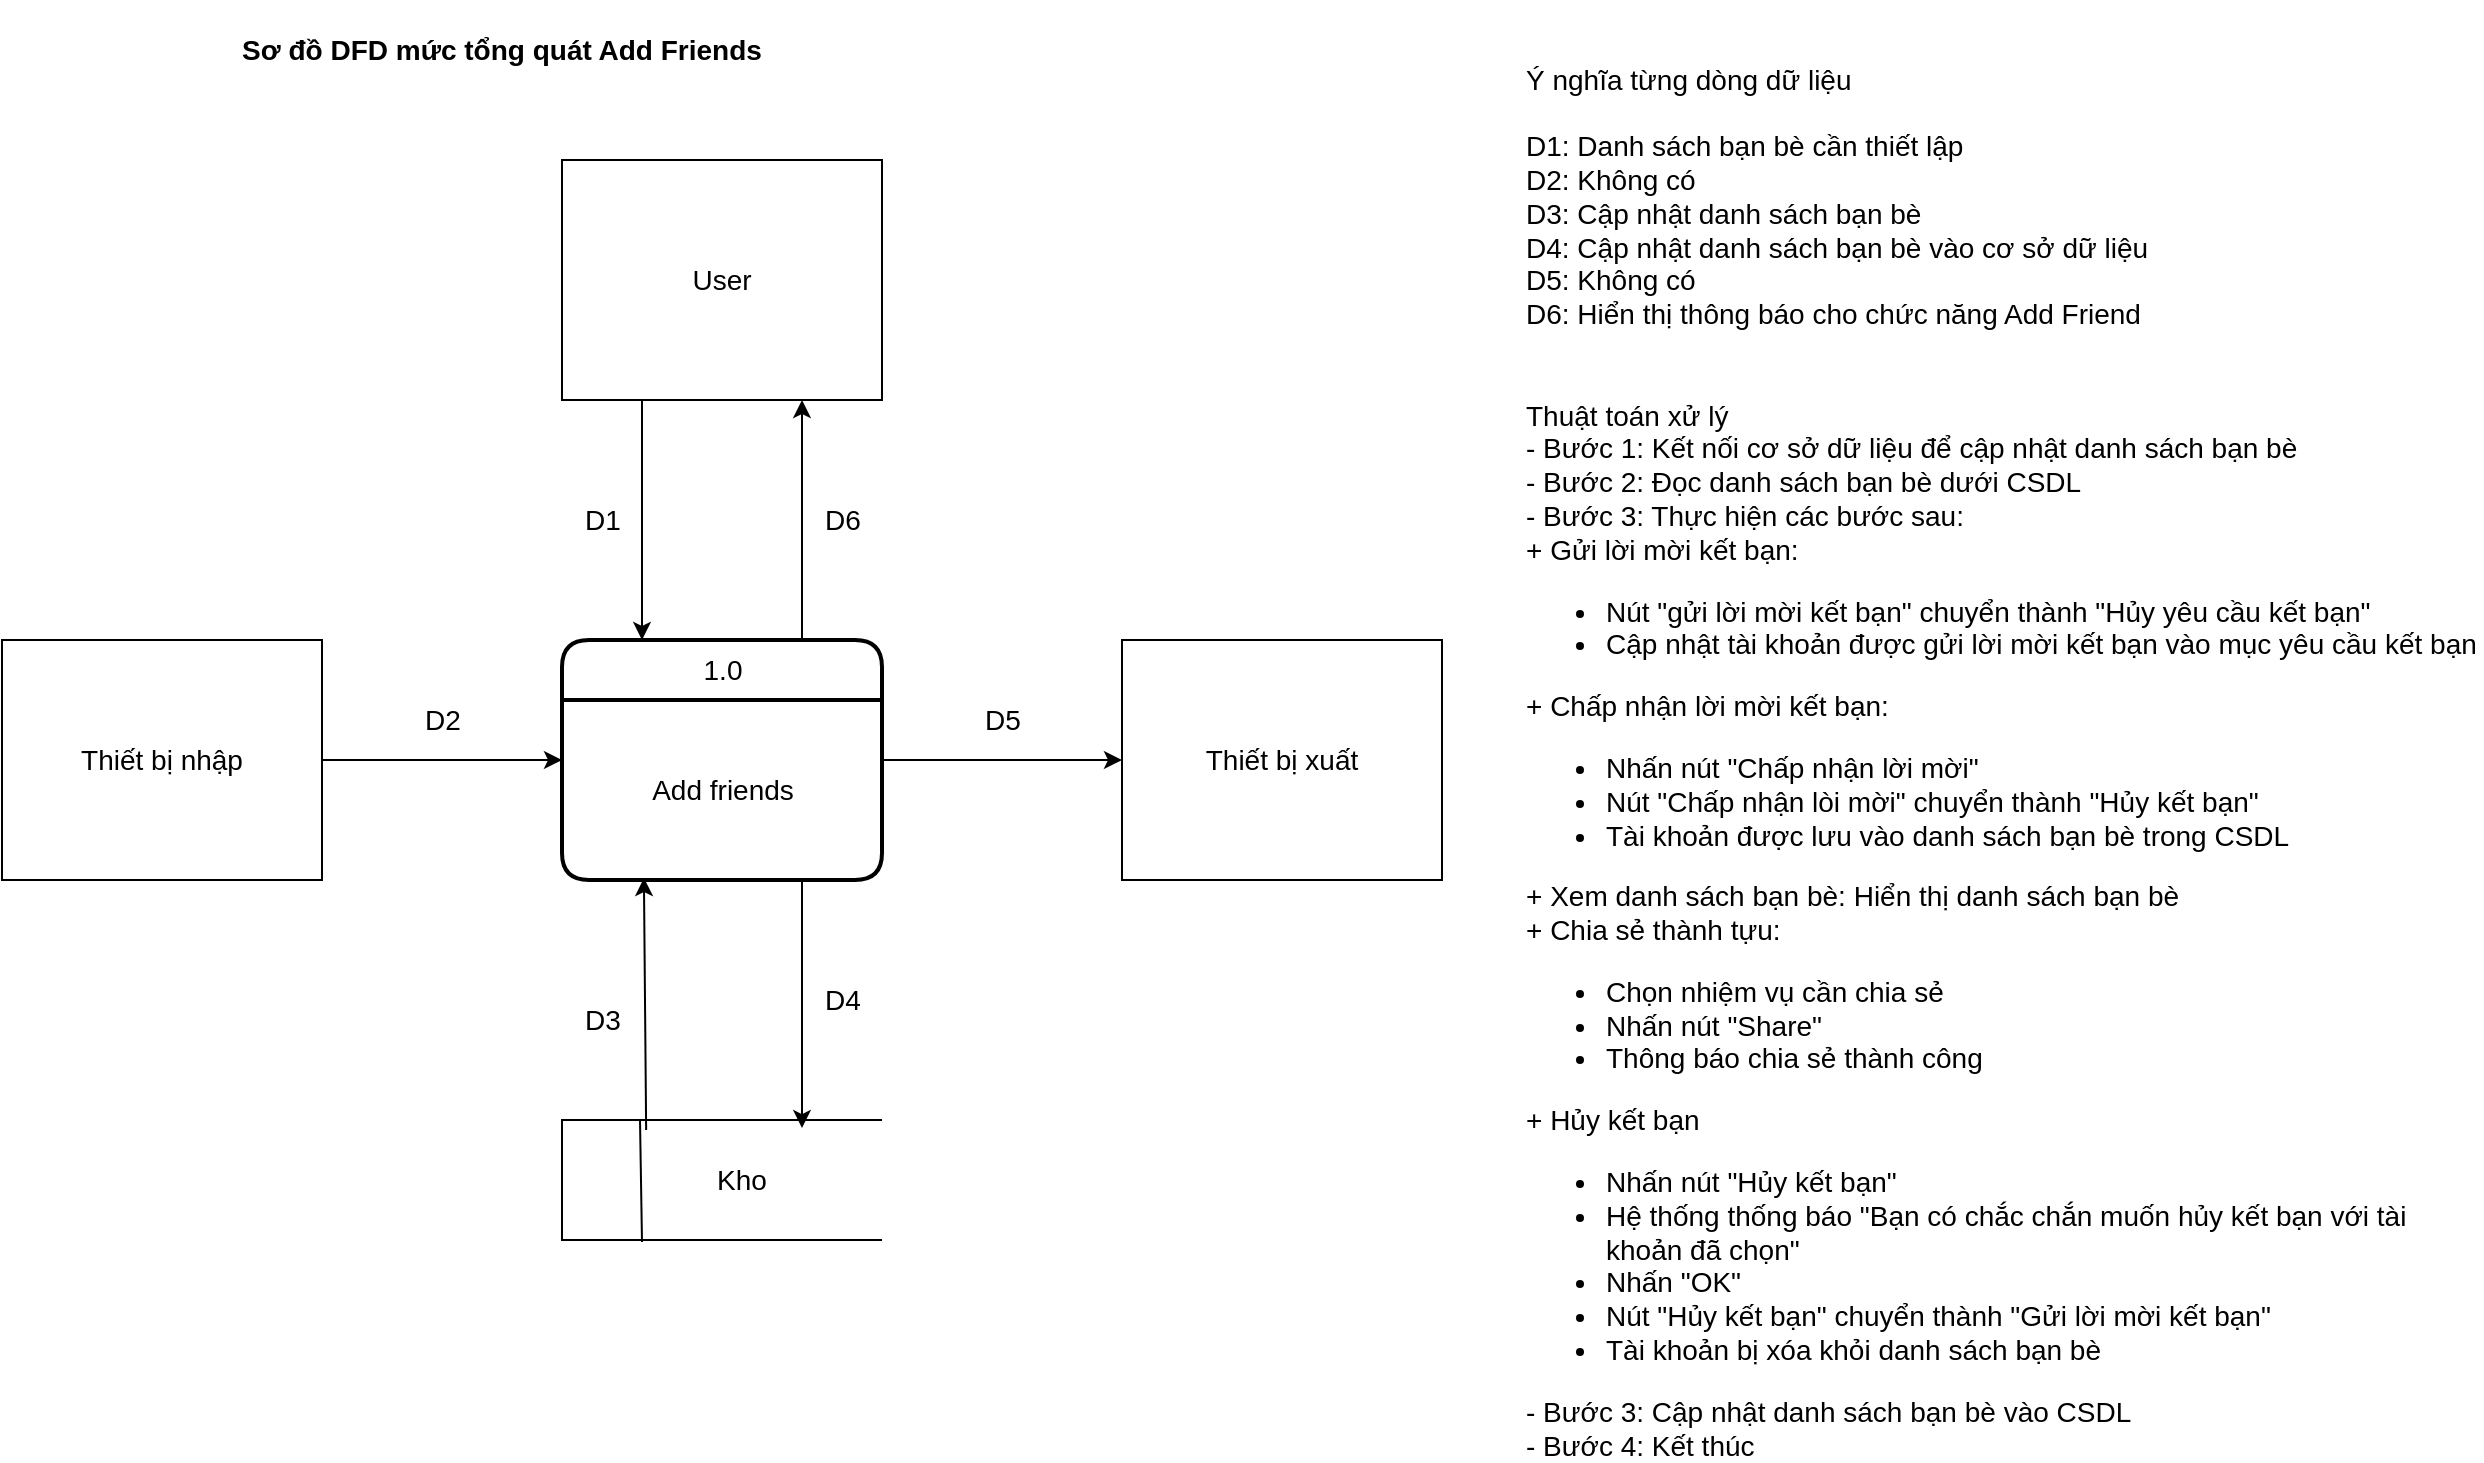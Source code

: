 <mxfile version="13.9.1" type="google"><diagram id="Ej7r6LF7Nqjig4m9UEqK" name="Page-1"><mxGraphModel dx="868" dy="482" grid="1" gridSize="10" guides="1" tooltips="1" connect="1" arrows="1" fold="1" page="1" pageScale="1" pageWidth="850" pageHeight="1100" math="0" shadow="0"><root><mxCell id="0"/><mxCell id="1" parent="0"/><mxCell id="Tt268_fmA9uuLQSsyJ2d-20" value="D3" style="edgeStyle=none;rounded=0;orthogonalLoop=1;jettySize=auto;html=1;exitX=0.263;exitY=0.083;exitDx=0;exitDy=0;exitPerimeter=0;entryX=0.256;entryY=0.989;entryDx=0;entryDy=0;entryPerimeter=0;fontSize=14;" parent="1" source="Tt268_fmA9uuLQSsyJ2d-1" target="Tt268_fmA9uuLQSsyJ2d-12" edge="1"><mxGeometry x="-0.124" y="22" relative="1" as="geometry"><mxPoint as="offset"/></mxGeometry></mxCell><mxCell id="Tt268_fmA9uuLQSsyJ2d-1" value="" style="strokeWidth=1;html=1;shape=mxgraph.flowchart.annotation_1;align=left;pointerEvents=1;fontSize=14;" parent="1" vertex="1"><mxGeometry x="280" y="600" width="160" height="60" as="geometry"/></mxCell><mxCell id="Tt268_fmA9uuLQSsyJ2d-7" value="D1" style="edgeStyle=orthogonalEdgeStyle;rounded=0;orthogonalLoop=1;jettySize=auto;html=1;exitX=0.25;exitY=1;exitDx=0;exitDy=0;entryX=0.25;entryY=0;entryDx=0;entryDy=0;fontSize=14;" parent="1" source="Tt268_fmA9uuLQSsyJ2d-2" target="Tt268_fmA9uuLQSsyJ2d-3" edge="1"><mxGeometry y="-20" relative="1" as="geometry"><Array as="points"><mxPoint x="320" y="300"/><mxPoint x="320" y="300"/></Array><mxPoint as="offset"/></mxGeometry></mxCell><mxCell id="Tt268_fmA9uuLQSsyJ2d-2" value="&lt;font style=&quot;font-size: 14px&quot;&gt;User&lt;/font&gt;" style="rounded=0;whiteSpace=wrap;html=1;fontSize=14;" parent="1" vertex="1"><mxGeometry x="280" y="120" width="160" height="120" as="geometry"/></mxCell><mxCell id="Tt268_fmA9uuLQSsyJ2d-8" value="D6" style="edgeStyle=orthogonalEdgeStyle;rounded=0;orthogonalLoop=1;jettySize=auto;html=1;exitX=0.75;exitY=0;exitDx=0;exitDy=0;entryX=0.75;entryY=1;entryDx=0;entryDy=0;fontSize=14;" parent="1" source="Tt268_fmA9uuLQSsyJ2d-3" target="Tt268_fmA9uuLQSsyJ2d-2" edge="1"><mxGeometry y="-20" relative="1" as="geometry"><mxPoint as="offset"/></mxGeometry></mxCell><mxCell id="Tt268_fmA9uuLQSsyJ2d-9" value="D5" style="edgeStyle=orthogonalEdgeStyle;rounded=0;orthogonalLoop=1;jettySize=auto;html=1;exitX=1;exitY=0.5;exitDx=0;exitDy=0;fontSize=14;" parent="1" source="Tt268_fmA9uuLQSsyJ2d-3" target="Tt268_fmA9uuLQSsyJ2d-5" edge="1"><mxGeometry y="20" relative="1" as="geometry"><mxPoint as="offset"/></mxGeometry></mxCell><mxCell id="Tt268_fmA9uuLQSsyJ2d-13" value="D4" style="edgeStyle=orthogonalEdgeStyle;rounded=0;orthogonalLoop=1;jettySize=auto;html=1;exitX=0.75;exitY=1;exitDx=0;exitDy=0;entryX=0.75;entryY=0.067;entryDx=0;entryDy=0;entryPerimeter=0;fontSize=14;" parent="1" source="Tt268_fmA9uuLQSsyJ2d-3" target="Tt268_fmA9uuLQSsyJ2d-1" edge="1"><mxGeometry x="-0.032" y="20" relative="1" as="geometry"><mxPoint as="offset"/></mxGeometry></mxCell><mxCell id="Tt268_fmA9uuLQSsyJ2d-3" value="1.0" style="swimlane;childLayout=stackLayout;horizontal=1;startSize=30;horizontalStack=0;rounded=1;fontSize=14;fontStyle=0;strokeWidth=2;resizeParent=0;resizeLast=1;shadow=0;dashed=0;align=center;html=1;" parent="1" vertex="1"><mxGeometry x="280" y="360" width="160" height="120" as="geometry"/></mxCell><mxCell id="Tt268_fmA9uuLQSsyJ2d-12" value="&lt;font style=&quot;font-size: 14px&quot;&gt;Add friends&lt;/font&gt;" style="text;html=1;align=center;verticalAlign=middle;resizable=0;points=[];autosize=1;fontSize=14;" parent="Tt268_fmA9uuLQSsyJ2d-3" vertex="1"><mxGeometry y="30" width="160" height="90" as="geometry"/></mxCell><mxCell id="Tt268_fmA9uuLQSsyJ2d-4" value="&lt;h2 style=&quot;font-size: 14px;&quot;&gt;Sơ đồ DFD mức tổng quát Add Friends&lt;/h2&gt;" style="text;html=1;strokeColor=none;fillColor=none;align=center;verticalAlign=middle;whiteSpace=wrap;rounded=0;fontSize=14;" parent="1" vertex="1"><mxGeometry x="80" y="40" width="340" height="50" as="geometry"/></mxCell><mxCell id="Tt268_fmA9uuLQSsyJ2d-5" value="Thiết bị xuất" style="rounded=0;whiteSpace=wrap;html=1;fontSize=14;" parent="1" vertex="1"><mxGeometry x="560" y="360" width="160" height="120" as="geometry"/></mxCell><mxCell id="Tt268_fmA9uuLQSsyJ2d-11" value="D2" style="edgeStyle=orthogonalEdgeStyle;rounded=0;orthogonalLoop=1;jettySize=auto;html=1;exitX=1;exitY=0.5;exitDx=0;exitDy=0;entryX=0;entryY=0.5;entryDx=0;entryDy=0;fontSize=14;" parent="1" source="Tt268_fmA9uuLQSsyJ2d-6" target="Tt268_fmA9uuLQSsyJ2d-3" edge="1"><mxGeometry y="20" relative="1" as="geometry"><mxPoint as="offset"/></mxGeometry></mxCell><mxCell id="Tt268_fmA9uuLQSsyJ2d-6" value="Thiết bị nhập" style="rounded=0;whiteSpace=wrap;html=1;fontSize=14;" parent="1" vertex="1"><mxGeometry y="360" width="160" height="120" as="geometry"/></mxCell><mxCell id="Tt268_fmA9uuLQSsyJ2d-21" value="" style="endArrow=none;html=1;exitX=0.25;exitY=1.017;exitDx=0;exitDy=0;exitPerimeter=0;fontSize=14;" parent="1" source="Tt268_fmA9uuLQSsyJ2d-1" edge="1"><mxGeometry width="50" height="50" relative="1" as="geometry"><mxPoint x="390" y="520" as="sourcePoint"/><mxPoint x="319" y="600" as="targetPoint"/></mxGeometry></mxCell><mxCell id="Tt268_fmA9uuLQSsyJ2d-22" value="Kho" style="text;html=1;strokeColor=none;fillColor=none;align=center;verticalAlign=middle;whiteSpace=wrap;rounded=0;fontSize=14;" parent="1" vertex="1"><mxGeometry x="350" y="620" width="40" height="20" as="geometry"/></mxCell><mxCell id="sw7-rwxwZ_JoL4F7BiSB-1" value="Ý nghĩa từng dòng dữ liệu&lt;br style=&quot;font-size: 14px;&quot;&gt;&lt;br style=&quot;font-size: 14px;&quot;&gt;D1: Danh sách bạn bè cần thiết lập&lt;br style=&quot;font-size: 14px;&quot;&gt;D2: Không có&lt;br style=&quot;font-size: 14px;&quot;&gt;D3: Cập nhật danh sách bạn bè&lt;br style=&quot;font-size: 14px;&quot;&gt;D4: Cập nhật danh sách bạn bè vào cơ sở dữ liệu&lt;br style=&quot;font-size: 14px;&quot;&gt;&lt;div style=&quot;font-size: 14px;&quot;&gt;&lt;span style=&quot;font-size: 14px;&quot;&gt;D5: Không có&lt;/span&gt;&lt;/div&gt;D6: Hiển thị thông báo cho chức năng Add Friend&lt;br style=&quot;font-size: 14px;&quot;&gt;&lt;br style=&quot;font-size: 14px;&quot;&gt;&lt;br style=&quot;font-size: 14px;&quot;&gt;Thuật toán xử lý&lt;br style=&quot;font-size: 14px;&quot;&gt;- Bước 1: Kết nối cơ sở dữ liệu để cập nhật danh sách bạn bè&lt;br style=&quot;font-size: 14px;&quot;&gt;- Bước 2: Đọc danh sách bạn bè dưới CSDL&lt;br style=&quot;font-size: 14px;&quot;&gt;- Bước 3: Thực hiện các bước sau:&lt;br style=&quot;font-size: 14px;&quot;&gt;+ Gửi lời mời kết bạn:&lt;br style=&quot;font-size: 14px;&quot;&gt;&lt;ul style=&quot;font-size: 14px;&quot;&gt;&lt;li style=&quot;font-size: 14px;&quot;&gt;&lt;span style=&quot;font-size: 14px;&quot;&gt;Nút &quot;gửi lời mời kết bạn&quot; chuyển thành &quot;Hủy yêu cầu kết bạn&quot;&lt;/span&gt;&lt;/li&gt;&lt;li style=&quot;font-size: 14px;&quot;&gt;&lt;span style=&quot;font-size: 14px;&quot;&gt;Cập nhật tài khoản được gửi lời mời kết bạn vào mục yêu cầu kết bạn&lt;/span&gt;&lt;/li&gt;&lt;/ul&gt;+ Chấp nhận lời mời kết bạn:&lt;br style=&quot;font-size: 14px;&quot;&gt;&lt;ul style=&quot;font-size: 14px;&quot;&gt;&lt;li style=&quot;font-size: 14px;&quot;&gt;Nhấn nút &quot;Chấp nhận lời mời&quot;&lt;/li&gt;&lt;li style=&quot;font-size: 14px;&quot;&gt;Nút &quot;Chấp nhận lòi mời&quot; chuyển thành &quot;Hủy kết bạn&quot;&lt;/li&gt;&lt;li style=&quot;font-size: 14px;&quot;&gt;Tài khoản được lưu vào danh sách bạn bè trong CSDL&lt;/li&gt;&lt;/ul&gt;+ Xem danh sách bạn bè: Hiển thị danh sách bạn bè&lt;br style=&quot;font-size: 14px;&quot;&gt;+ Chia sẻ thành tựu:&lt;br style=&quot;font-size: 14px;&quot;&gt;&lt;ul style=&quot;font-size: 14px;&quot;&gt;&lt;li style=&quot;font-size: 14px;&quot;&gt;Chọn nhiệm vụ cần chia sẻ&lt;/li&gt;&lt;li style=&quot;font-size: 14px;&quot;&gt;Nhấn nút &quot;Share&quot;&lt;/li&gt;&lt;li style=&quot;font-size: 14px;&quot;&gt;Thông báo chia sẻ thành công&lt;/li&gt;&lt;/ul&gt;+ Hủy kết bạn&lt;br style=&quot;font-size: 14px;&quot;&gt;&lt;ul style=&quot;font-size: 14px;&quot;&gt;&lt;li style=&quot;font-size: 14px;&quot;&gt;Nhấn nút &quot;Hủy kết bạn&quot;&lt;/li&gt;&lt;li style=&quot;font-size: 14px;&quot;&gt;Hệ thống thống báo &quot;Bạn có chắc chắn muốn hủy kết bạn với tài khoản đã chọn&quot;&lt;/li&gt;&lt;li style=&quot;font-size: 14px;&quot;&gt;Nhấn &quot;OK&quot;&lt;/li&gt;&lt;li style=&quot;font-size: 14px;&quot;&gt;Nút &quot;Hủy kết bạn&quot; chuyển thành &quot;Gửi lời mời kết bạn&quot;&lt;/li&gt;&lt;li style=&quot;font-size: 14px;&quot;&gt;Tài khoản bị xóa khỏi danh sách bạn bè&amp;nbsp;&lt;/li&gt;&lt;/ul&gt;- Bước 3: Cập nhật danh sách bạn bè vào CSDL&lt;br style=&quot;font-size: 14px;&quot;&gt;- Bước 4: Kết thúc&lt;br style=&quot;font-size: 14px;&quot;&gt;" style="text;html=1;strokeColor=none;fillColor=none;align=left;verticalAlign=middle;whiteSpace=wrap;rounded=0;fontSize=14;" parent="1" vertex="1"><mxGeometry x="760" y="121" width="480" height="599" as="geometry"/></mxCell></root></mxGraphModel></diagram></mxfile>